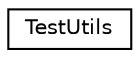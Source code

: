 digraph "Graphical Class Hierarchy"
{
 // LATEX_PDF_SIZE
  edge [fontname="Helvetica",fontsize="10",labelfontname="Helvetica",labelfontsize="10"];
  node [fontname="Helvetica",fontsize="10",shape=record];
  rankdir="LR";
  Node0 [label="TestUtils",height=0.2,width=0.4,color="black", fillcolor="white", style="filled",URL="$class_test_utils.html",tooltip="Contains ASN encoding test utility functions."];
}
